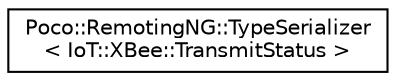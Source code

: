 digraph "Graphical Class Hierarchy"
{
 // LATEX_PDF_SIZE
  edge [fontname="Helvetica",fontsize="10",labelfontname="Helvetica",labelfontsize="10"];
  node [fontname="Helvetica",fontsize="10",shape=record];
  rankdir="LR";
  Node0 [label="Poco::RemotingNG::TypeSerializer\l\< IoT::XBee::TransmitStatus \>",height=0.2,width=0.4,color="black", fillcolor="white", style="filled",URL="$classPoco_1_1RemotingNG_1_1TypeSerializer_3_01IoT_1_1XBee_1_1TransmitStatus_01_4.html",tooltip=" "];
}
